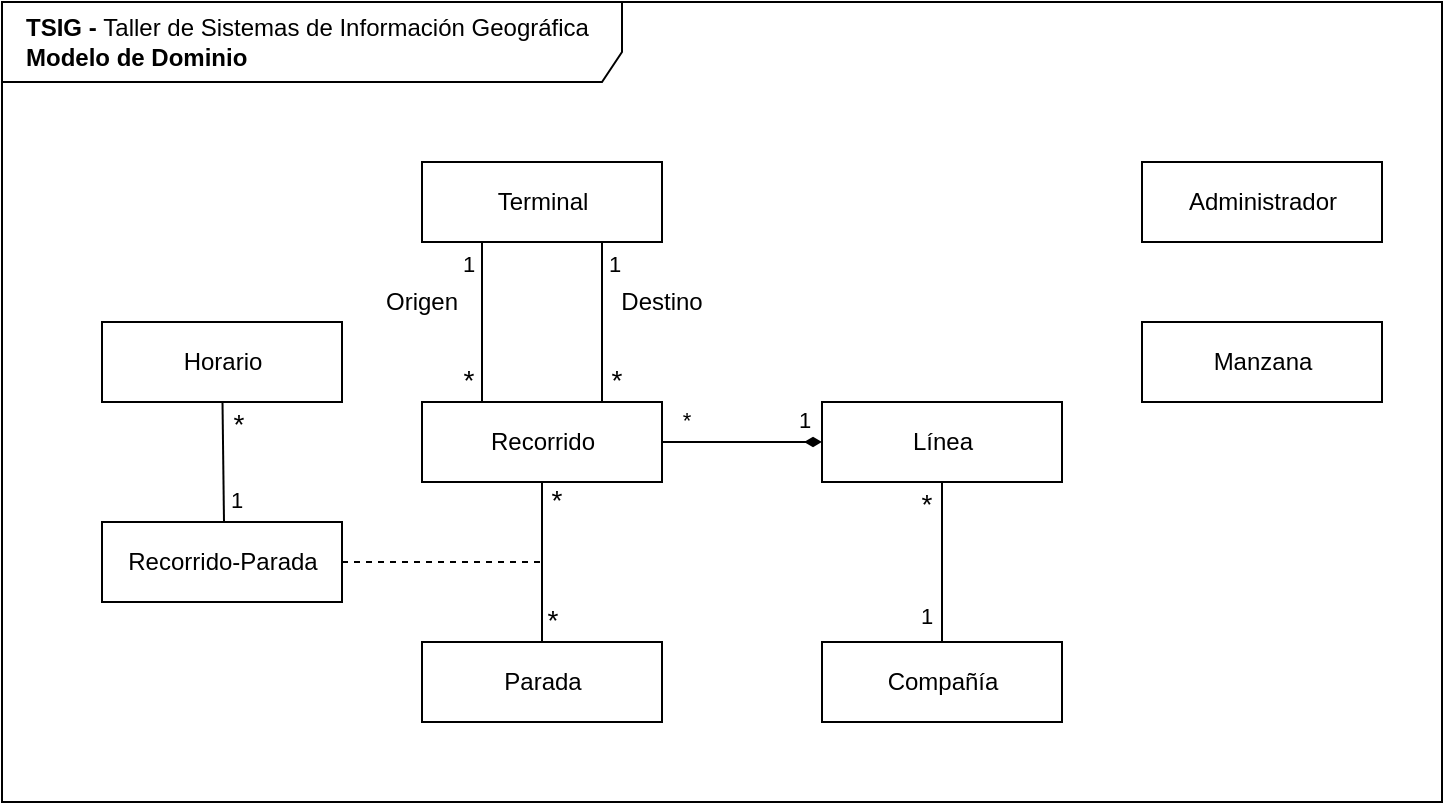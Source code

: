 <mxfile version="14.6.9" type="google"><diagram id="W4AQsF8TZYqR0hbz97yb" name="Page-1"><mxGraphModel dx="347" dy="197" grid="1" gridSize="10" guides="1" tooltips="1" connect="1" arrows="1" fold="1" page="1" pageScale="1" pageWidth="827" pageHeight="1169" math="0" shadow="0"><root><mxCell id="0"/><mxCell id="1" parent="0"/><mxCell id="fovV4ASej1cJmtI9mV4e-1" value="&lt;b&gt;TSIG -&amp;nbsp;&lt;/b&gt;Taller de Sistemas de Información Geográfica&lt;b&gt;&lt;br&gt;Modelo de Dominio&lt;/b&gt;" style="shape=umlFrame;whiteSpace=wrap;html=1;width=310;height=40;align=left;spacingLeft=10;spacingRight=10;" parent="1" vertex="1"><mxGeometry x="30" y="40" width="720" height="400" as="geometry"/></mxCell><mxCell id="mF7kLrZkPOVyJP5MurpO-1" value="Compañía" style="html=1;" parent="1" vertex="1"><mxGeometry x="440" y="360" width="120" height="40" as="geometry"/></mxCell><mxCell id="mF7kLrZkPOVyJP5MurpO-3" value="Administrador" style="html=1;" parent="1" vertex="1"><mxGeometry x="600" y="120" width="120" height="40" as="geometry"/></mxCell><mxCell id="mF7kLrZkPOVyJP5MurpO-4" value="Recorrido" style="html=1;" parent="1" vertex="1"><mxGeometry x="240" y="240" width="120" height="40" as="geometry"/></mxCell><mxCell id="mF7kLrZkPOVyJP5MurpO-5" value="Parada" style="html=1;" parent="1" vertex="1"><mxGeometry x="240" y="360" width="120" height="40" as="geometry"/></mxCell><mxCell id="mF7kLrZkPOVyJP5MurpO-6" value="Recorrido-Parada" style="html=1;" parent="1" vertex="1"><mxGeometry x="80" y="300" width="120" height="40" as="geometry"/></mxCell><mxCell id="mF7kLrZkPOVyJP5MurpO-7" value="Terminal" style="html=1;" parent="1" vertex="1"><mxGeometry x="240" y="120" width="120" height="40" as="geometry"/></mxCell><mxCell id="mF7kLrZkPOVyJP5MurpO-8" value="Manzana" style="html=1;" parent="1" vertex="1"><mxGeometry x="600" y="200" width="120" height="40" as="geometry"/></mxCell><mxCell id="mF7kLrZkPOVyJP5MurpO-9" value="Horario" style="html=1;" parent="1" vertex="1"><mxGeometry x="80" y="200" width="120" height="40" as="geometry"/></mxCell><mxCell id="mF7kLrZkPOVyJP5MurpO-11" value="" style="endArrow=none;html=1;edgeStyle=orthogonalEdgeStyle;rounded=0;" parent="1" source="mF7kLrZkPOVyJP5MurpO-32" target="mF7kLrZkPOVyJP5MurpO-1" edge="1"><mxGeometry width="50" height="50" relative="1" as="geometry"><mxPoint x="180" y="230" as="sourcePoint"/><mxPoint x="230" y="180" as="targetPoint"/></mxGeometry></mxCell><mxCell id="mF7kLrZkPOVyJP5MurpO-21" value="*" style="edgeLabel;html=1;align=center;verticalAlign=middle;resizable=0;points=[];fontSize=14;" parent="mF7kLrZkPOVyJP5MurpO-11" vertex="1" connectable="0"><mxGeometry x="-0.663" y="-1" relative="1" as="geometry"><mxPoint x="-7" y="-3" as="offset"/></mxGeometry></mxCell><mxCell id="mF7kLrZkPOVyJP5MurpO-22" value="1" style="edgeLabel;html=1;align=center;verticalAlign=middle;resizable=0;points=[];fontSize=11;" parent="mF7kLrZkPOVyJP5MurpO-11" vertex="1" connectable="0"><mxGeometry x="0.825" relative="1" as="geometry"><mxPoint x="-8" y="-6" as="offset"/></mxGeometry></mxCell><mxCell id="mF7kLrZkPOVyJP5MurpO-12" value="" style="endArrow=none;html=1;" parent="1" source="mF7kLrZkPOVyJP5MurpO-5" target="mF7kLrZkPOVyJP5MurpO-4" edge="1"><mxGeometry width="50" height="50" relative="1" as="geometry"><mxPoint x="180" y="230" as="sourcePoint"/><mxPoint x="230" y="180" as="targetPoint"/></mxGeometry></mxCell><mxCell id="mF7kLrZkPOVyJP5MurpO-23" value="*" style="edgeLabel;html=1;align=center;verticalAlign=middle;resizable=0;points=[];fontSize=14;" parent="mF7kLrZkPOVyJP5MurpO-12" vertex="1" connectable="0"><mxGeometry x="0.688" y="-1" relative="1" as="geometry"><mxPoint x="6" y="-4" as="offset"/></mxGeometry></mxCell><mxCell id="mF7kLrZkPOVyJP5MurpO-24" value="*" style="edgeLabel;html=1;align=center;verticalAlign=middle;resizable=0;points=[];fontSize=14;" parent="mF7kLrZkPOVyJP5MurpO-12" vertex="1" connectable="0"><mxGeometry x="-0.792" relative="1" as="geometry"><mxPoint x="5" y="-3" as="offset"/></mxGeometry></mxCell><mxCell id="mF7kLrZkPOVyJP5MurpO-15" value="" style="endArrow=none;html=1;dashed=1;" parent="1" source="mF7kLrZkPOVyJP5MurpO-6" edge="1"><mxGeometry width="50" height="50" relative="1" as="geometry"><mxPoint x="-10" y="320" as="sourcePoint"/><mxPoint x="300" y="320" as="targetPoint"/></mxGeometry></mxCell><mxCell id="mF7kLrZkPOVyJP5MurpO-16" value="" style="endArrow=none;html=1;entryX=0.75;entryY=1;entryDx=0;entryDy=0;exitX=0.75;exitY=0;exitDx=0;exitDy=0;" parent="1" source="mF7kLrZkPOVyJP5MurpO-4" target="mF7kLrZkPOVyJP5MurpO-7" edge="1"><mxGeometry width="50" height="50" relative="1" as="geometry"><mxPoint x="290" y="200" as="sourcePoint"/><mxPoint x="340" y="150" as="targetPoint"/></mxGeometry></mxCell><mxCell id="mF7kLrZkPOVyJP5MurpO-17" value="" style="endArrow=none;html=1;exitX=0.25;exitY=0;exitDx=0;exitDy=0;entryX=0.25;entryY=1;entryDx=0;entryDy=0;" parent="1" source="mF7kLrZkPOVyJP5MurpO-4" target="mF7kLrZkPOVyJP5MurpO-7" edge="1"><mxGeometry width="50" height="50" relative="1" as="geometry"><mxPoint x="290" y="200" as="sourcePoint"/><mxPoint x="340" y="150" as="targetPoint"/></mxGeometry></mxCell><mxCell id="mF7kLrZkPOVyJP5MurpO-26" value="*" style="edgeLabel;html=1;align=center;verticalAlign=middle;resizable=0;points=[];fontSize=14;" parent="mF7kLrZkPOVyJP5MurpO-17" vertex="1" connectable="0"><mxGeometry x="-0.729" y="-1" relative="1" as="geometry"><mxPoint x="-8" as="offset"/></mxGeometry></mxCell><mxCell id="mF7kLrZkPOVyJP5MurpO-27" value="1" style="edgeLabel;html=1;align=center;verticalAlign=middle;resizable=0;points=[];fontSize=11;" parent="mF7kLrZkPOVyJP5MurpO-17" vertex="1" connectable="0"><mxGeometry x="0.625" relative="1" as="geometry"><mxPoint x="-7" y="-4" as="offset"/></mxGeometry></mxCell><mxCell id="mF7kLrZkPOVyJP5MurpO-18" value="" style="endArrow=none;html=1;" parent="1" target="mF7kLrZkPOVyJP5MurpO-9" edge="1"><mxGeometry width="50" height="50" relative="1" as="geometry"><mxPoint x="141" y="300" as="sourcePoint"/><mxPoint x="90" y="260" as="targetPoint"/></mxGeometry></mxCell><mxCell id="mF7kLrZkPOVyJP5MurpO-30" value="*" style="edgeLabel;html=1;align=center;verticalAlign=middle;resizable=0;points=[];fontSize=14;" parent="mF7kLrZkPOVyJP5MurpO-18" vertex="1" connectable="0"><mxGeometry x="0.639" y="2" relative="1" as="geometry"><mxPoint x="9" as="offset"/></mxGeometry></mxCell><mxCell id="mF7kLrZkPOVyJP5MurpO-31" value="1" style="edgeLabel;html=1;align=center;verticalAlign=middle;resizable=0;points=[];fontSize=11;" parent="mF7kLrZkPOVyJP5MurpO-18" vertex="1" connectable="0"><mxGeometry x="-0.722" relative="1" as="geometry"><mxPoint x="6" y="-3" as="offset"/></mxGeometry></mxCell><mxCell id="mF7kLrZkPOVyJP5MurpO-19" value="Origen" style="text;html=1;strokeColor=none;fillColor=none;align=center;verticalAlign=middle;whiteSpace=wrap;rounded=0;" parent="1" vertex="1"><mxGeometry x="220" y="180" width="40" height="20" as="geometry"/></mxCell><mxCell id="mF7kLrZkPOVyJP5MurpO-20" value="Destino" style="text;html=1;strokeColor=none;fillColor=none;align=center;verticalAlign=middle;whiteSpace=wrap;rounded=0;" parent="1" vertex="1"><mxGeometry x="340" y="180" width="40" height="20" as="geometry"/></mxCell><mxCell id="mF7kLrZkPOVyJP5MurpO-28" value="*" style="edgeLabel;html=1;align=center;verticalAlign=middle;resizable=0;points=[];fontSize=14;" parent="1" vertex="1" connectable="0"><mxGeometry x="337" y="229.167" as="geometry"/></mxCell><mxCell id="mF7kLrZkPOVyJP5MurpO-29" value="1" style="edgeLabel;html=1;align=center;verticalAlign=middle;resizable=0;points=[];fontSize=11;" parent="1" vertex="1" connectable="0"><mxGeometry x="336" y="171.0" as="geometry"/></mxCell><mxCell id="mF7kLrZkPOVyJP5MurpO-32" value="Línea" style="html=1;" parent="1" vertex="1"><mxGeometry x="440" y="240" width="120" height="40" as="geometry"/></mxCell><mxCell id="mF7kLrZkPOVyJP5MurpO-33" value="" style="endArrow=diamondThin;html=1;fontSize=14;startArrow=none;startFill=0;endFill=1;strokeWidth=1;" parent="1" source="mF7kLrZkPOVyJP5MurpO-4" target="mF7kLrZkPOVyJP5MurpO-32" edge="1"><mxGeometry width="50" height="50" relative="1" as="geometry"><mxPoint x="290" y="290" as="sourcePoint"/><mxPoint x="340" y="240" as="targetPoint"/></mxGeometry></mxCell><mxCell id="mF7kLrZkPOVyJP5MurpO-34" value="1" style="edgeLabel;html=1;align=center;verticalAlign=middle;resizable=0;points=[];fontSize=11;" parent="mF7kLrZkPOVyJP5MurpO-33" vertex="1" connectable="0"><mxGeometry x="0.758" relative="1" as="geometry"><mxPoint y="-11" as="offset"/></mxGeometry></mxCell><mxCell id="mF7kLrZkPOVyJP5MurpO-35" value="*" style="edgeLabel;html=1;align=center;verticalAlign=middle;resizable=0;points=[];fontSize=11;" parent="mF7kLrZkPOVyJP5MurpO-33" vertex="1" connectable="0"><mxGeometry x="-0.637" y="1" relative="1" as="geometry"><mxPoint x="-3" y="-10" as="offset"/></mxGeometry></mxCell></root></mxGraphModel></diagram></mxfile>